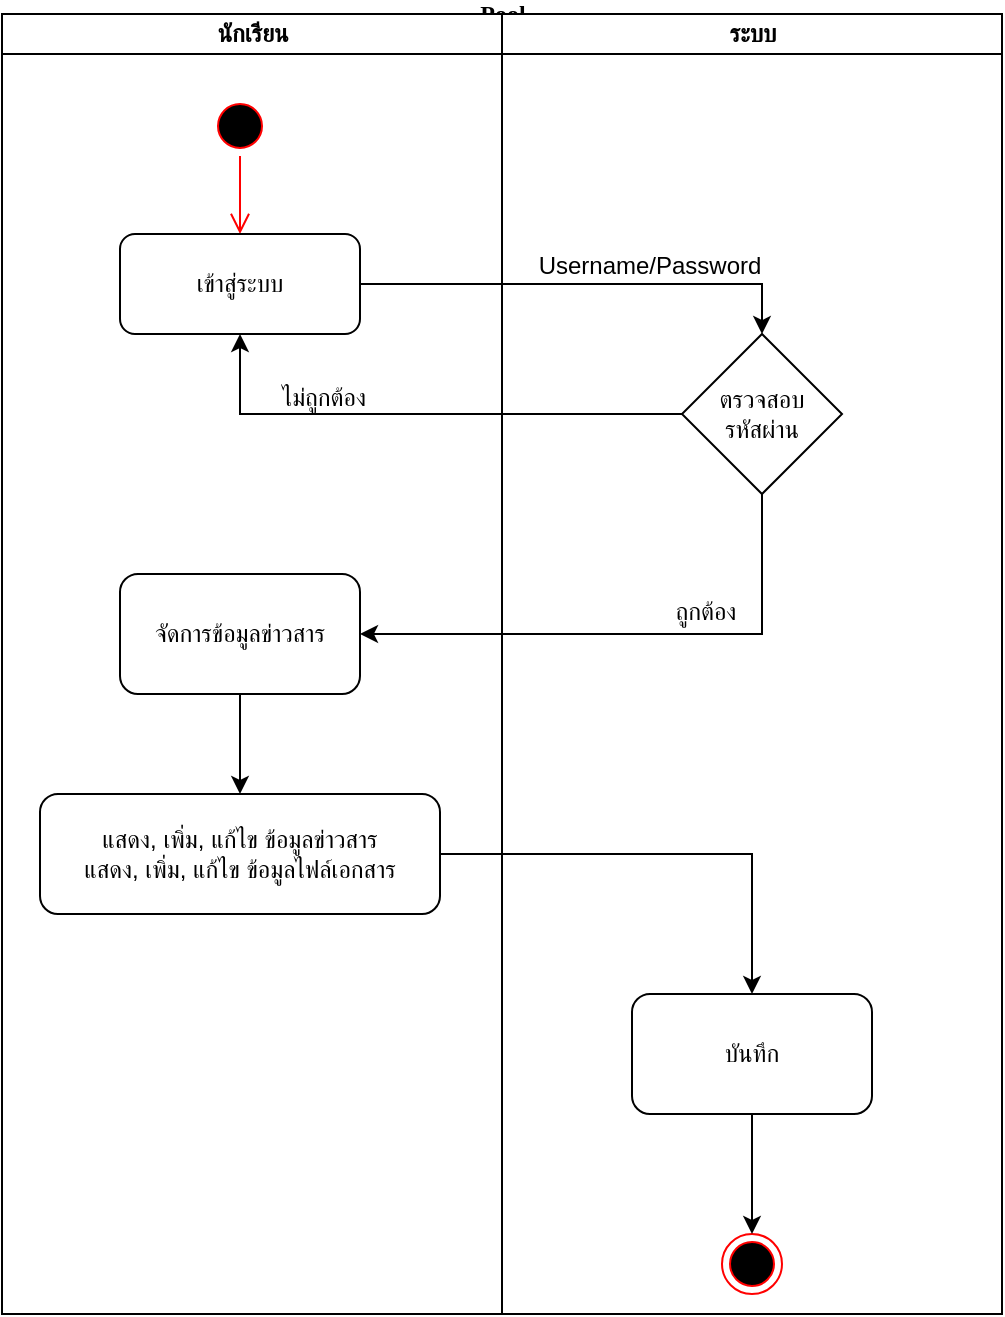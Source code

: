 <mxfile version="15.5.1" type="github">
  <diagram name="Page-1" id="0783ab3e-0a74-02c8-0abd-f7b4e66b4bec">
    <mxGraphModel dx="1422" dy="772" grid="1" gridSize="10" guides="1" tooltips="1" connect="1" arrows="1" fold="1" page="1" pageScale="1" pageWidth="850" pageHeight="1100" background="none" math="0" shadow="0">
      <root>
        <mxCell id="0" />
        <mxCell id="1" parent="0" />
        <mxCell id="1c1d494c118603dd-1" value="Pool" style="swimlane;html=1;childLayout=stackLayout;startSize=0;rounded=0;shadow=0;comic=0;labelBackgroundColor=none;strokeWidth=1;fontFamily=Verdana;fontSize=12;align=center;" parent="1" vertex="1">
          <mxGeometry x="40" y="50" width="500" height="650" as="geometry">
            <mxRectangle x="40" y="20" width="60" height="20" as="alternateBounds" />
          </mxGeometry>
        </mxCell>
        <mxCell id="1c1d494c118603dd-2" value="นักเรียน" style="swimlane;html=1;startSize=20;" parent="1c1d494c118603dd-1" vertex="1">
          <mxGeometry width="250" height="650" as="geometry">
            <mxRectangle y="20" width="30" height="970" as="alternateBounds" />
          </mxGeometry>
        </mxCell>
        <mxCell id="4njDSn9wPrF6PmdZot9F-5" value="" style="ellipse;html=1;shape=startState;fillColor=#000000;strokeColor=#ff0000;" vertex="1" parent="1c1d494c118603dd-2">
          <mxGeometry x="104" y="41" width="30" height="30" as="geometry" />
        </mxCell>
        <mxCell id="4njDSn9wPrF6PmdZot9F-6" value="" style="edgeStyle=orthogonalEdgeStyle;html=1;verticalAlign=bottom;endArrow=open;endSize=8;strokeColor=#ff0000;rounded=0;" edge="1" source="4njDSn9wPrF6PmdZot9F-5" parent="1c1d494c118603dd-2">
          <mxGeometry relative="1" as="geometry">
            <mxPoint x="119" y="110" as="targetPoint" />
          </mxGeometry>
        </mxCell>
        <mxCell id="4njDSn9wPrF6PmdZot9F-7" value="เข้าสู่ระบบ" style="rounded=1;whiteSpace=wrap;html=1;" vertex="1" parent="1c1d494c118603dd-2">
          <mxGeometry x="59" y="110" width="120" height="50" as="geometry" />
        </mxCell>
        <mxCell id="4njDSn9wPrF6PmdZot9F-15" style="edgeStyle=orthogonalEdgeStyle;rounded=0;orthogonalLoop=1;jettySize=auto;html=1;entryX=0.5;entryY=0;entryDx=0;entryDy=0;" edge="1" parent="1c1d494c118603dd-2" source="4njDSn9wPrF6PmdZot9F-11" target="4njDSn9wPrF6PmdZot9F-12">
          <mxGeometry relative="1" as="geometry" />
        </mxCell>
        <mxCell id="4njDSn9wPrF6PmdZot9F-11" value="จัดการข้อมูลข่าวสาร" style="rounded=1;whiteSpace=wrap;html=1;" vertex="1" parent="1c1d494c118603dd-2">
          <mxGeometry x="59" y="280" width="120" height="60" as="geometry" />
        </mxCell>
        <mxCell id="4njDSn9wPrF6PmdZot9F-12" value="แสดง, เพิ่ม, แก้ไข ข้อมูลข่าวสาร&lt;br&gt;แสดง, เพิ่ม, แก้ไข ข้อมูลไฟล์เอกสาร&lt;br&gt;" style="rounded=1;whiteSpace=wrap;html=1;" vertex="1" parent="1c1d494c118603dd-2">
          <mxGeometry x="19" y="390" width="200" height="60" as="geometry" />
        </mxCell>
        <mxCell id="4njDSn9wPrF6PmdZot9F-20" value="ไม่ถูกต้อง" style="text;html=1;strokeColor=none;fillColor=none;align=center;verticalAlign=middle;whiteSpace=wrap;rounded=0;" vertex="1" parent="1c1d494c118603dd-2">
          <mxGeometry x="131" y="177" width="60" height="30" as="geometry" />
        </mxCell>
        <mxCell id="1c1d494c118603dd-3" value="ระบบ" style="swimlane;html=1;startSize=20;" parent="1c1d494c118603dd-1" vertex="1">
          <mxGeometry x="250" width="250" height="650" as="geometry" />
        </mxCell>
        <mxCell id="4njDSn9wPrF6PmdZot9F-2" value="" style="ellipse;html=1;shape=endState;fillColor=#000000;strokeColor=#ff0000;" vertex="1" parent="1c1d494c118603dd-3">
          <mxGeometry x="110" y="610" width="30" height="30" as="geometry" />
        </mxCell>
        <mxCell id="4njDSn9wPrF6PmdZot9F-8" value="ตรวจสอบ&lt;br&gt;รหัสผ่าน" style="rhombus;whiteSpace=wrap;html=1;" vertex="1" parent="1c1d494c118603dd-3">
          <mxGeometry x="90" y="160" width="80" height="80" as="geometry" />
        </mxCell>
        <mxCell id="4njDSn9wPrF6PmdZot9F-17" style="edgeStyle=orthogonalEdgeStyle;rounded=0;orthogonalLoop=1;jettySize=auto;html=1;exitX=0.5;exitY=1;exitDx=0;exitDy=0;entryX=0.5;entryY=0;entryDx=0;entryDy=0;" edge="1" parent="1c1d494c118603dd-3" source="4njDSn9wPrF6PmdZot9F-13" target="4njDSn9wPrF6PmdZot9F-2">
          <mxGeometry relative="1" as="geometry" />
        </mxCell>
        <mxCell id="4njDSn9wPrF6PmdZot9F-13" value="บันทึก" style="rounded=1;whiteSpace=wrap;html=1;" vertex="1" parent="1c1d494c118603dd-3">
          <mxGeometry x="65" y="490" width="120" height="60" as="geometry" />
        </mxCell>
        <mxCell id="4njDSn9wPrF6PmdZot9F-18" value="Username/Password" style="text;html=1;strokeColor=none;fillColor=none;align=center;verticalAlign=middle;whiteSpace=wrap;rounded=0;" vertex="1" parent="1c1d494c118603dd-3">
          <mxGeometry x="44" y="111" width="60" height="30" as="geometry" />
        </mxCell>
        <mxCell id="4njDSn9wPrF6PmdZot9F-21" value="ถูกต้อง" style="text;html=1;strokeColor=none;fillColor=none;align=center;verticalAlign=middle;whiteSpace=wrap;rounded=0;" vertex="1" parent="1c1d494c118603dd-3">
          <mxGeometry x="72" y="284" width="60" height="30" as="geometry" />
        </mxCell>
        <mxCell id="4njDSn9wPrF6PmdZot9F-9" style="edgeStyle=orthogonalEdgeStyle;rounded=0;orthogonalLoop=1;jettySize=auto;html=1;entryX=0.5;entryY=0;entryDx=0;entryDy=0;" edge="1" parent="1c1d494c118603dd-1" source="4njDSn9wPrF6PmdZot9F-7" target="4njDSn9wPrF6PmdZot9F-8">
          <mxGeometry relative="1" as="geometry" />
        </mxCell>
        <mxCell id="4njDSn9wPrF6PmdZot9F-10" style="edgeStyle=orthogonalEdgeStyle;rounded=0;orthogonalLoop=1;jettySize=auto;html=1;exitX=0;exitY=0.5;exitDx=0;exitDy=0;entryX=0.5;entryY=1;entryDx=0;entryDy=0;" edge="1" parent="1c1d494c118603dd-1" source="4njDSn9wPrF6PmdZot9F-8" target="4njDSn9wPrF6PmdZot9F-7">
          <mxGeometry relative="1" as="geometry" />
        </mxCell>
        <mxCell id="4njDSn9wPrF6PmdZot9F-14" style="edgeStyle=orthogonalEdgeStyle;rounded=0;orthogonalLoop=1;jettySize=auto;html=1;entryX=1;entryY=0.5;entryDx=0;entryDy=0;" edge="1" parent="1c1d494c118603dd-1" source="4njDSn9wPrF6PmdZot9F-8" target="4njDSn9wPrF6PmdZot9F-11">
          <mxGeometry relative="1" as="geometry">
            <mxPoint x="380" y="290" as="targetPoint" />
            <Array as="points">
              <mxPoint x="380" y="310" />
            </Array>
          </mxGeometry>
        </mxCell>
        <mxCell id="4njDSn9wPrF6PmdZot9F-16" style="edgeStyle=orthogonalEdgeStyle;rounded=0;orthogonalLoop=1;jettySize=auto;html=1;entryX=0.5;entryY=0;entryDx=0;entryDy=0;" edge="1" parent="1c1d494c118603dd-1" source="4njDSn9wPrF6PmdZot9F-12" target="4njDSn9wPrF6PmdZot9F-13">
          <mxGeometry relative="1" as="geometry" />
        </mxCell>
      </root>
    </mxGraphModel>
  </diagram>
</mxfile>
